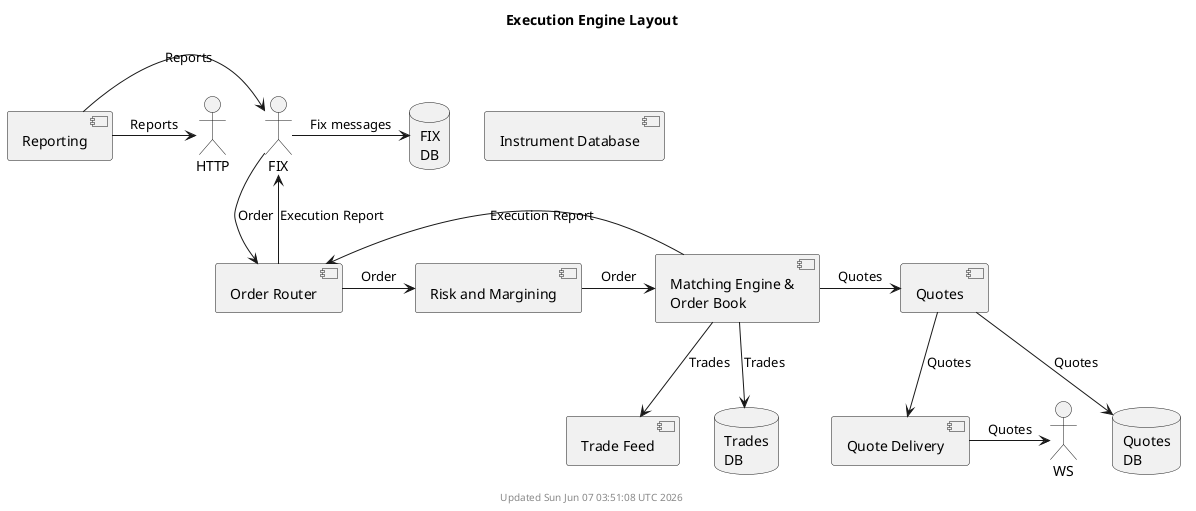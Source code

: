 @startuml
!pragma teoz true
'https://plantuml.com/component-diagram

title "Execution Engine Layout"
component "Matching Engine &\nOrder Book" as e
component "Order Router" as r
component "Risk and Margining" as m
component "Instrument Database" as i
component "Quote Delivery" as qd
component "Quotes" as q
component "Trade Feed" as t
database "Trades\nDB" as tdb
database "Quotes\nDB" as qdb
database "FIX\nDB" as fdb
component "Reporting" as rep
actor "FIX" as f
actor "HTTP" as h
actor "WS" as w
f-down->r:Order
f->fdb:Fix messages
r->m:Order
m->e:Order
e->r:Execution Report
r-up->f:Execution Report
e->q:Quotes
e-down->t:Trades
q-down->qd:Quotes
qd->w:Quotes
e-down->tdb:Trades
q-down->qdb:Quotes
rep->f:Reports
rep->h:Reports
'i-up->m:Instruments
'i-up->r:Instruments
'i-up->e:Instruments

footer Updated %date()

@enduml

